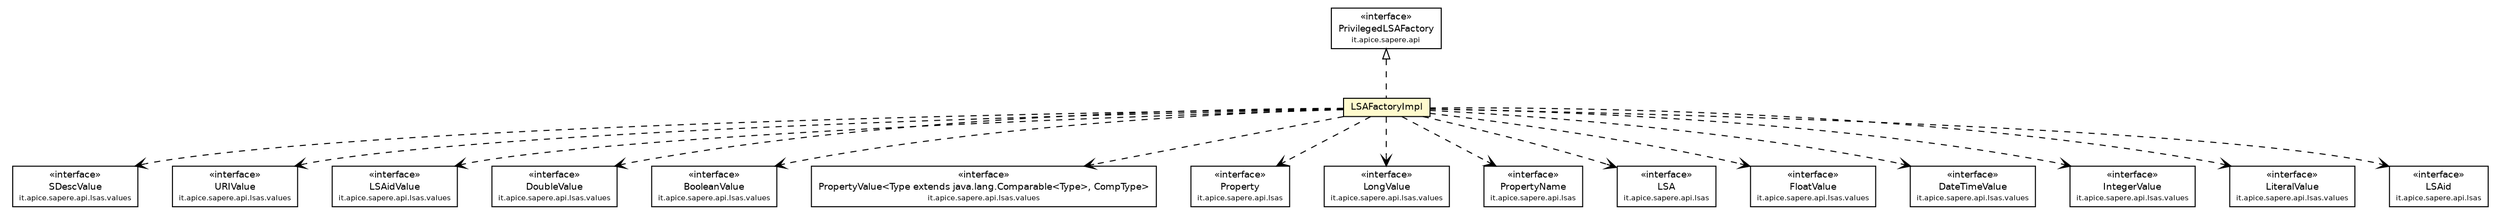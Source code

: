 #!/usr/local/bin/dot
#
# Class diagram 
# Generated by UmlGraph version 4.4 (http://www.spinellis.gr/sw/umlgraph)
#

digraph G {
	edge [fontname="Helvetica",fontsize=10,labelfontname="Helvetica",labelfontsize=10];
	node [fontname="Helvetica",fontsize=10,shape=plaintext];
	// it.apice.sapere.api.impl.LSAFactoryImpl
	c3298 [label=<<table border="0" cellborder="1" cellspacing="0" cellpadding="2" port="p" bgcolor="lemonChiffon" href="./LSAFactoryImpl.html">
		<tr><td><table border="0" cellspacing="0" cellpadding="1">
			<tr><td> LSAFactoryImpl </td></tr>
		</table></td></tr>
		</table>>, fontname="Helvetica", fontcolor="black", fontsize=9.0];
	//it.apice.sapere.api.impl.LSAFactoryImpl implements it.apice.sapere.api.PrivilegedLSAFactory
	c3319:p -> c3298:p [dir=back,arrowtail=empty,style=dashed];
	// it.apice.sapere.api.impl.LSAFactoryImpl DEPEND it.apice.sapere.api.lsas.values.SDescValue
	c3298:p -> c3320:p [taillabel="", label="", headlabel="", fontname="Helvetica", fontcolor="black", fontsize=10.0, color="black", arrowhead=open, style=dashed];
	// it.apice.sapere.api.impl.LSAFactoryImpl DEPEND it.apice.sapere.api.lsas.values.URIValue
	c3298:p -> c3321:p [taillabel="", label="", headlabel="", fontname="Helvetica", fontcolor="black", fontsize=10.0, color="black", arrowhead=open, style=dashed];
	// it.apice.sapere.api.impl.LSAFactoryImpl DEPEND it.apice.sapere.api.lsas.values.LSAidValue
	c3298:p -> c3322:p [taillabel="", label="", headlabel="", fontname="Helvetica", fontcolor="black", fontsize=10.0, color="black", arrowhead=open, style=dashed];
	// it.apice.sapere.api.impl.LSAFactoryImpl DEPEND it.apice.sapere.api.lsas.values.DoubleValue
	c3298:p -> c3323:p [taillabel="", label="", headlabel="", fontname="Helvetica", fontcolor="black", fontsize=10.0, color="black", arrowhead=open, style=dashed];
	// it.apice.sapere.api.impl.LSAFactoryImpl DEPEND it.apice.sapere.api.lsas.values.BooleanValue
	c3298:p -> c3324:p [taillabel="", label="", headlabel="", fontname="Helvetica", fontcolor="black", fontsize=10.0, color="black", arrowhead=open, style=dashed];
	// it.apice.sapere.api.impl.LSAFactoryImpl DEPEND it.apice.sapere.api.lsas.values.PropertyValue<Type extends java.lang.Comparable<Type>, CompType>
	c3298:p -> c3325:p [taillabel="", label="", headlabel="", fontname="Helvetica", fontcolor="black", fontsize=10.0, color="black", arrowhead=open, style=dashed];
	// it.apice.sapere.api.impl.LSAFactoryImpl DEPEND it.apice.sapere.api.lsas.Property
	c3298:p -> c3326:p [taillabel="", label="", headlabel="", fontname="Helvetica", fontcolor="black", fontsize=10.0, color="black", arrowhead=open, style=dashed];
	// it.apice.sapere.api.impl.LSAFactoryImpl DEPEND it.apice.sapere.api.lsas.values.LongValue
	c3298:p -> c3327:p [taillabel="", label="", headlabel="", fontname="Helvetica", fontcolor="black", fontsize=10.0, color="black", arrowhead=open, style=dashed];
	// it.apice.sapere.api.impl.LSAFactoryImpl DEPEND it.apice.sapere.api.lsas.PropertyName
	c3298:p -> c3328:p [taillabel="", label="", headlabel="", fontname="Helvetica", fontcolor="black", fontsize=10.0, color="black", arrowhead=open, style=dashed];
	// it.apice.sapere.api.impl.LSAFactoryImpl DEPEND it.apice.sapere.api.lsas.LSA
	c3298:p -> c3329:p [taillabel="", label="", headlabel="", fontname="Helvetica", fontcolor="black", fontsize=10.0, color="black", arrowhead=open, style=dashed];
	// it.apice.sapere.api.impl.LSAFactoryImpl DEPEND it.apice.sapere.api.lsas.values.FloatValue
	c3298:p -> c3330:p [taillabel="", label="", headlabel="", fontname="Helvetica", fontcolor="black", fontsize=10.0, color="black", arrowhead=open, style=dashed];
	// it.apice.sapere.api.impl.LSAFactoryImpl DEPEND it.apice.sapere.api.lsas.values.DateTimeValue
	c3298:p -> c3331:p [taillabel="", label="", headlabel="", fontname="Helvetica", fontcolor="black", fontsize=10.0, color="black", arrowhead=open, style=dashed];
	// it.apice.sapere.api.impl.LSAFactoryImpl DEPEND it.apice.sapere.api.lsas.values.IntegerValue
	c3298:p -> c3332:p [taillabel="", label="", headlabel="", fontname="Helvetica", fontcolor="black", fontsize=10.0, color="black", arrowhead=open, style=dashed];
	// it.apice.sapere.api.impl.LSAFactoryImpl DEPEND it.apice.sapere.api.lsas.values.LiteralValue
	c3298:p -> c3333:p [taillabel="", label="", headlabel="", fontname="Helvetica", fontcolor="black", fontsize=10.0, color="black", arrowhead=open, style=dashed];
	// it.apice.sapere.api.impl.LSAFactoryImpl DEPEND it.apice.sapere.api.lsas.LSAid
	c3298:p -> c3334:p [taillabel="", label="", headlabel="", fontname="Helvetica", fontcolor="black", fontsize=10.0, color="black", arrowhead=open, style=dashed];
	// it.apice.sapere.api.lsas.PropertyName
	c3328 [label=<<table border="0" cellborder="1" cellspacing="0" cellpadding="2" port="p" href="http://java.sun.com/j2se/1.4.2/docs/api/it/apice/sapere/api/lsas/PropertyName.html">
		<tr><td><table border="0" cellspacing="0" cellpadding="1">
			<tr><td> &laquo;interface&raquo; </td></tr>
			<tr><td> PropertyName </td></tr>
			<tr><td><font point-size="7.0"> it.apice.sapere.api.lsas </font></td></tr>
		</table></td></tr>
		</table>>, fontname="Helvetica", fontcolor="black", fontsize=9.0];
	// it.apice.sapere.api.lsas.values.FloatValue
	c3330 [label=<<table border="0" cellborder="1" cellspacing="0" cellpadding="2" port="p" href="http://java.sun.com/j2se/1.4.2/docs/api/it/apice/sapere/api/lsas/values/FloatValue.html">
		<tr><td><table border="0" cellspacing="0" cellpadding="1">
			<tr><td> &laquo;interface&raquo; </td></tr>
			<tr><td> FloatValue </td></tr>
			<tr><td><font point-size="7.0"> it.apice.sapere.api.lsas.values </font></td></tr>
		</table></td></tr>
		</table>>, fontname="Helvetica", fontcolor="black", fontsize=9.0];
	// it.apice.sapere.api.lsas.values.URIValue
	c3321 [label=<<table border="0" cellborder="1" cellspacing="0" cellpadding="2" port="p" href="http://java.sun.com/j2se/1.4.2/docs/api/it/apice/sapere/api/lsas/values/URIValue.html">
		<tr><td><table border="0" cellspacing="0" cellpadding="1">
			<tr><td> &laquo;interface&raquo; </td></tr>
			<tr><td> URIValue </td></tr>
			<tr><td><font point-size="7.0"> it.apice.sapere.api.lsas.values </font></td></tr>
		</table></td></tr>
		</table>>, fontname="Helvetica", fontcolor="black", fontsize=9.0];
	// it.apice.sapere.api.lsas.values.DateTimeValue
	c3331 [label=<<table border="0" cellborder="1" cellspacing="0" cellpadding="2" port="p" href="http://java.sun.com/j2se/1.4.2/docs/api/it/apice/sapere/api/lsas/values/DateTimeValue.html">
		<tr><td><table border="0" cellspacing="0" cellpadding="1">
			<tr><td> &laquo;interface&raquo; </td></tr>
			<tr><td> DateTimeValue </td></tr>
			<tr><td><font point-size="7.0"> it.apice.sapere.api.lsas.values </font></td></tr>
		</table></td></tr>
		</table>>, fontname="Helvetica", fontcolor="black", fontsize=9.0];
	// it.apice.sapere.api.lsas.LSA
	c3329 [label=<<table border="0" cellborder="1" cellspacing="0" cellpadding="2" port="p" href="http://java.sun.com/j2se/1.4.2/docs/api/it/apice/sapere/api/lsas/LSA.html">
		<tr><td><table border="0" cellspacing="0" cellpadding="1">
			<tr><td> &laquo;interface&raquo; </td></tr>
			<tr><td> LSA </td></tr>
			<tr><td><font point-size="7.0"> it.apice.sapere.api.lsas </font></td></tr>
		</table></td></tr>
		</table>>, fontname="Helvetica", fontcolor="black", fontsize=9.0];
	// it.apice.sapere.api.lsas.values.LongValue
	c3327 [label=<<table border="0" cellborder="1" cellspacing="0" cellpadding="2" port="p" href="http://java.sun.com/j2se/1.4.2/docs/api/it/apice/sapere/api/lsas/values/LongValue.html">
		<tr><td><table border="0" cellspacing="0" cellpadding="1">
			<tr><td> &laquo;interface&raquo; </td></tr>
			<tr><td> LongValue </td></tr>
			<tr><td><font point-size="7.0"> it.apice.sapere.api.lsas.values </font></td></tr>
		</table></td></tr>
		</table>>, fontname="Helvetica", fontcolor="black", fontsize=9.0];
	// it.apice.sapere.api.lsas.values.DoubleValue
	c3323 [label=<<table border="0" cellborder="1" cellspacing="0" cellpadding="2" port="p" href="http://java.sun.com/j2se/1.4.2/docs/api/it/apice/sapere/api/lsas/values/DoubleValue.html">
		<tr><td><table border="0" cellspacing="0" cellpadding="1">
			<tr><td> &laquo;interface&raquo; </td></tr>
			<tr><td> DoubleValue </td></tr>
			<tr><td><font point-size="7.0"> it.apice.sapere.api.lsas.values </font></td></tr>
		</table></td></tr>
		</table>>, fontname="Helvetica", fontcolor="black", fontsize=9.0];
	// it.apice.sapere.api.lsas.values.IntegerValue
	c3332 [label=<<table border="0" cellborder="1" cellspacing="0" cellpadding="2" port="p" href="http://java.sun.com/j2se/1.4.2/docs/api/it/apice/sapere/api/lsas/values/IntegerValue.html">
		<tr><td><table border="0" cellspacing="0" cellpadding="1">
			<tr><td> &laquo;interface&raquo; </td></tr>
			<tr><td> IntegerValue </td></tr>
			<tr><td><font point-size="7.0"> it.apice.sapere.api.lsas.values </font></td></tr>
		</table></td></tr>
		</table>>, fontname="Helvetica", fontcolor="black", fontsize=9.0];
	// it.apice.sapere.api.lsas.values.LiteralValue
	c3333 [label=<<table border="0" cellborder="1" cellspacing="0" cellpadding="2" port="p" href="http://java.sun.com/j2se/1.4.2/docs/api/it/apice/sapere/api/lsas/values/LiteralValue.html">
		<tr><td><table border="0" cellspacing="0" cellpadding="1">
			<tr><td> &laquo;interface&raquo; </td></tr>
			<tr><td> LiteralValue </td></tr>
			<tr><td><font point-size="7.0"> it.apice.sapere.api.lsas.values </font></td></tr>
		</table></td></tr>
		</table>>, fontname="Helvetica", fontcolor="black", fontsize=9.0];
	// it.apice.sapere.api.lsas.values.PropertyValue<Type extends java.lang.Comparable<Type>, CompType>
	c3325 [label=<<table border="0" cellborder="1" cellspacing="0" cellpadding="2" port="p" href="http://java.sun.com/j2se/1.4.2/docs/api/it/apice/sapere/api/lsas/values/PropertyValue.html">
		<tr><td><table border="0" cellspacing="0" cellpadding="1">
			<tr><td> &laquo;interface&raquo; </td></tr>
			<tr><td> PropertyValue&lt;Type extends java.lang.Comparable&lt;Type&gt;, CompType&gt; </td></tr>
			<tr><td><font point-size="7.0"> it.apice.sapere.api.lsas.values </font></td></tr>
		</table></td></tr>
		</table>>, fontname="Helvetica", fontcolor="black", fontsize=9.0];
	// it.apice.sapere.api.PrivilegedLSAFactory
	c3319 [label=<<table border="0" cellborder="1" cellspacing="0" cellpadding="2" port="p" href="http://java.sun.com/j2se/1.4.2/docs/api/it/apice/sapere/api/PrivilegedLSAFactory.html">
		<tr><td><table border="0" cellspacing="0" cellpadding="1">
			<tr><td> &laquo;interface&raquo; </td></tr>
			<tr><td> PrivilegedLSAFactory </td></tr>
			<tr><td><font point-size="7.0"> it.apice.sapere.api </font></td></tr>
		</table></td></tr>
		</table>>, fontname="Helvetica", fontcolor="black", fontsize=9.0];
	// it.apice.sapere.api.lsas.Property
	c3326 [label=<<table border="0" cellborder="1" cellspacing="0" cellpadding="2" port="p" href="http://java.sun.com/j2se/1.4.2/docs/api/it/apice/sapere/api/lsas/Property.html">
		<tr><td><table border="0" cellspacing="0" cellpadding="1">
			<tr><td> &laquo;interface&raquo; </td></tr>
			<tr><td> Property </td></tr>
			<tr><td><font point-size="7.0"> it.apice.sapere.api.lsas </font></td></tr>
		</table></td></tr>
		</table>>, fontname="Helvetica", fontcolor="black", fontsize=9.0];
	// it.apice.sapere.api.lsas.values.SDescValue
	c3320 [label=<<table border="0" cellborder="1" cellspacing="0" cellpadding="2" port="p" href="http://java.sun.com/j2se/1.4.2/docs/api/it/apice/sapere/api/lsas/values/SDescValue.html">
		<tr><td><table border="0" cellspacing="0" cellpadding="1">
			<tr><td> &laquo;interface&raquo; </td></tr>
			<tr><td> SDescValue </td></tr>
			<tr><td><font point-size="7.0"> it.apice.sapere.api.lsas.values </font></td></tr>
		</table></td></tr>
		</table>>, fontname="Helvetica", fontcolor="black", fontsize=9.0];
	// it.apice.sapere.api.lsas.values.BooleanValue
	c3324 [label=<<table border="0" cellborder="1" cellspacing="0" cellpadding="2" port="p" href="http://java.sun.com/j2se/1.4.2/docs/api/it/apice/sapere/api/lsas/values/BooleanValue.html">
		<tr><td><table border="0" cellspacing="0" cellpadding="1">
			<tr><td> &laquo;interface&raquo; </td></tr>
			<tr><td> BooleanValue </td></tr>
			<tr><td><font point-size="7.0"> it.apice.sapere.api.lsas.values </font></td></tr>
		</table></td></tr>
		</table>>, fontname="Helvetica", fontcolor="black", fontsize=9.0];
	// it.apice.sapere.api.lsas.values.LSAidValue
	c3322 [label=<<table border="0" cellborder="1" cellspacing="0" cellpadding="2" port="p" href="http://java.sun.com/j2se/1.4.2/docs/api/it/apice/sapere/api/lsas/values/LSAidValue.html">
		<tr><td><table border="0" cellspacing="0" cellpadding="1">
			<tr><td> &laquo;interface&raquo; </td></tr>
			<tr><td> LSAidValue </td></tr>
			<tr><td><font point-size="7.0"> it.apice.sapere.api.lsas.values </font></td></tr>
		</table></td></tr>
		</table>>, fontname="Helvetica", fontcolor="black", fontsize=9.0];
	// it.apice.sapere.api.lsas.LSAid
	c3334 [label=<<table border="0" cellborder="1" cellspacing="0" cellpadding="2" port="p" href="http://java.sun.com/j2se/1.4.2/docs/api/it/apice/sapere/api/lsas/LSAid.html">
		<tr><td><table border="0" cellspacing="0" cellpadding="1">
			<tr><td> &laquo;interface&raquo; </td></tr>
			<tr><td> LSAid </td></tr>
			<tr><td><font point-size="7.0"> it.apice.sapere.api.lsas </font></td></tr>
		</table></td></tr>
		</table>>, fontname="Helvetica", fontcolor="black", fontsize=9.0];
}

